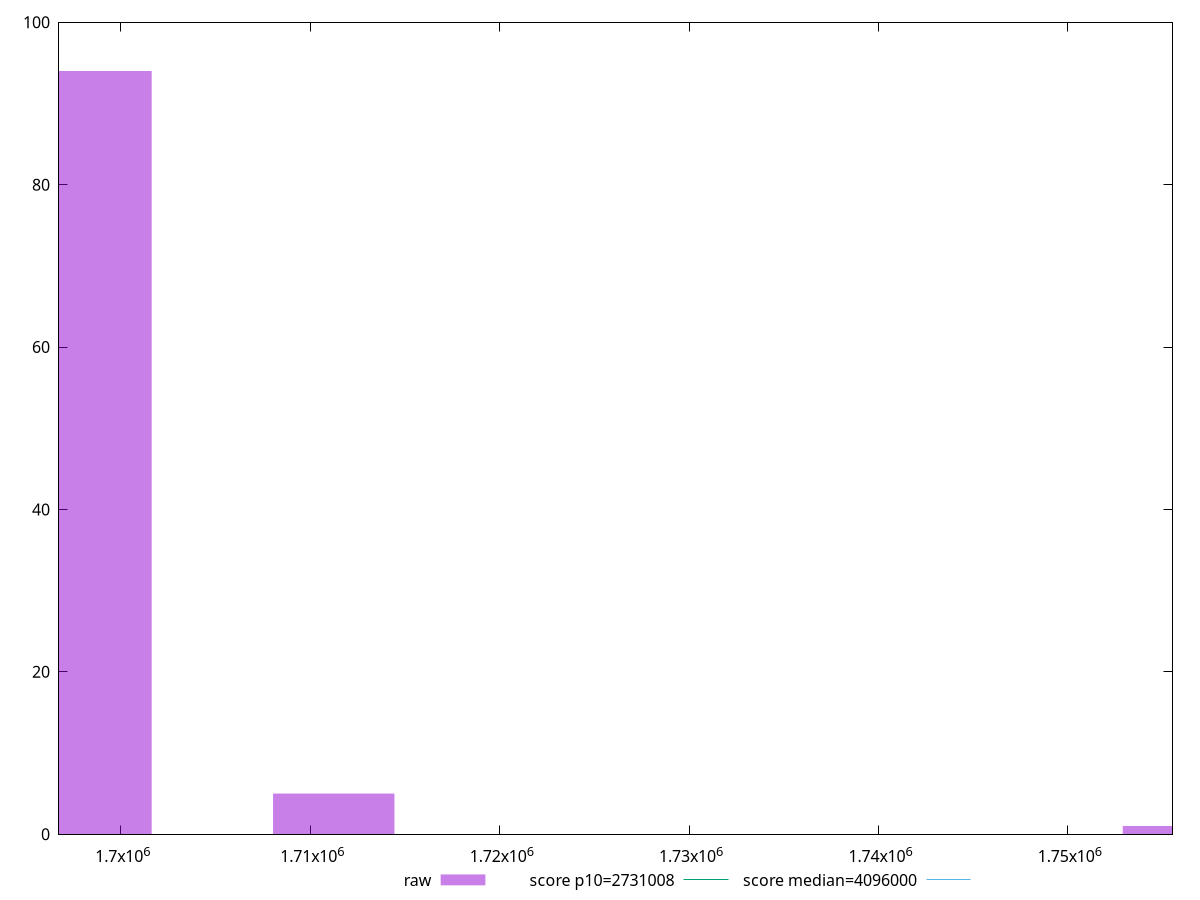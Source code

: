reset

$raw <<EOF
1756104.6016342004 1
1698422.3336973106 94
1711240.615461064 5
EOF

set key outside below
set boxwidth 6409.140881876644
set xrange [1696734:1755526]
set yrange [0:100]
set trange [0:100]
set style fill transparent solid 0.5 noborder

set parametric
set terminal svg size 640, 490 enhanced background rgb 'white'
set output "reports/report_00031_2021-02-24T23-18-18.084Z/total-byte-weight/samples/astro/raw/histogram.svg"

plot $raw title "raw" with boxes, \
     2731008,t title "score p10=2731008", \
     4096000,t title "score median=4096000"

reset
